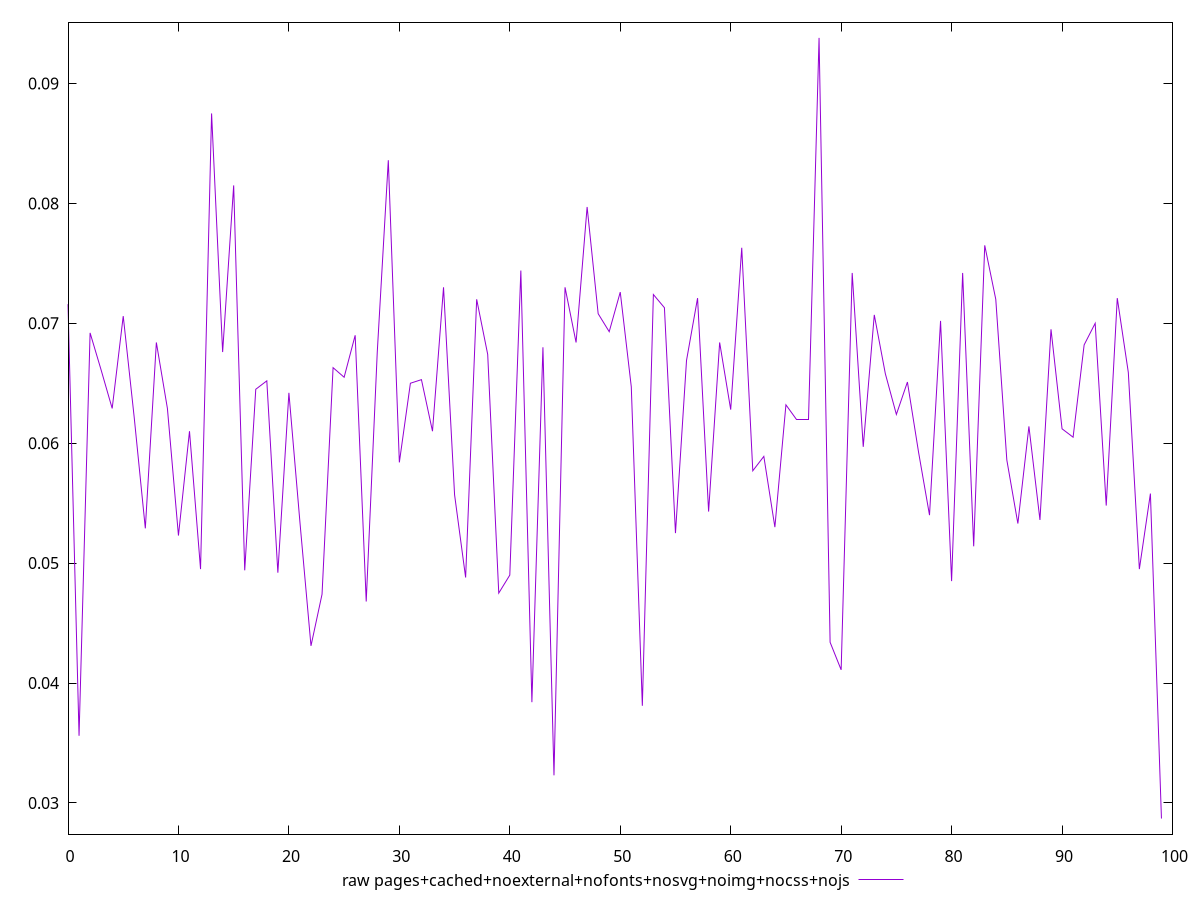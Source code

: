 $_rawPagesCachedNoexternalNofontsNosvgNoimgNocssNojs <<EOF
0.0716
0.03559999999999999
0.0692
0.0661
0.0629
0.0706
0.062099999999999995
0.0529
0.0684
0.0629
0.0523
0.061
0.0495
0.08750000000000001
0.06760000000000001
0.0815
0.04939999999999999
0.0645
0.06520000000000001
0.0492
0.0642
0.0534
0.0431
0.0474
0.0663
0.0655
0.06899999999999999
0.0468
0.06760000000000001
0.0836
0.058399999999999994
0.065
0.0653
0.061
0.073
0.0557
0.048799999999999996
0.072
0.0674
0.047499999999999994
0.048999999999999995
0.0744
0.0384
0.068
0.0323
0.073
0.0684
0.0797
0.07079999999999999
0.06929999999999999
0.0726
0.0647
0.0381
0.07239999999999999
0.0713
0.052500000000000005
0.0669
0.0721
0.05430000000000001
0.0684
0.0628
0.0763
0.057699999999999994
0.058899999999999994
0.053
0.06319999999999999
0.062
0.062
0.0938
0.0434
0.04109999999999999
0.07419999999999999
0.05969999999999999
0.0707
0.0658
0.0624
0.06509999999999999
0.05929999999999999
0.054000000000000006
0.0702
0.048499999999999995
0.07419999999999999
0.0514
0.0765
0.072
0.0586
0.0533
0.061399999999999996
0.0536
0.06949999999999999
0.06119999999999999
0.0605
0.06820000000000001
0.06999999999999999
0.0548
0.0721
0.0659
0.0495
0.05580000000000001
0.028699999999999996
EOF
set key outside below
set terminal pngcairo
set output "report_00006_2020-11-02T20-21-41.718Z/network-rtt/pages+cached+noexternal+nofonts+nosvg+noimg+nocss+nojs//raw.png"
set yrange [0.027397999999999995:0.09510199999999999]
plot $_rawPagesCachedNoexternalNofontsNosvgNoimgNocssNojs title "raw pages+cached+noexternal+nofonts+nosvg+noimg+nocss+nojs" with line ,
